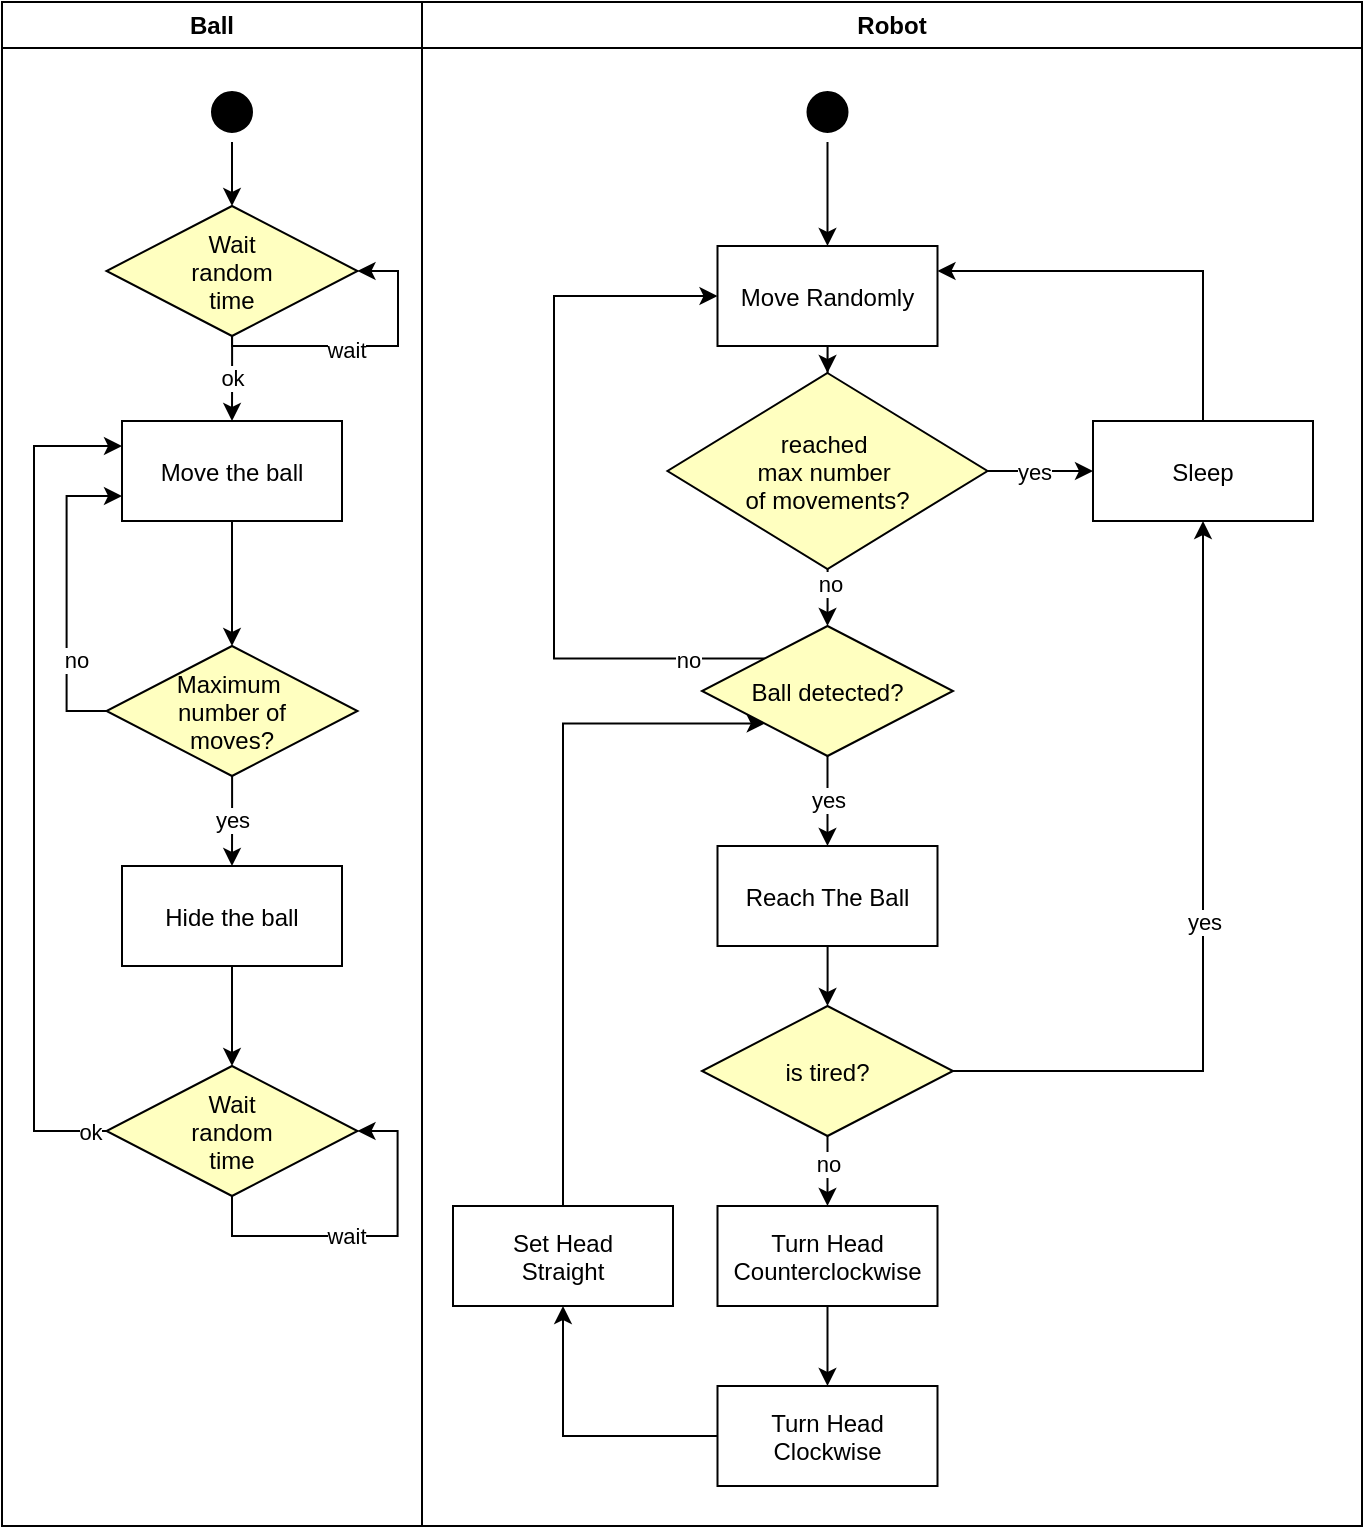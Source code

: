 <mxfile version="13.10.0" type="device"><diagram name="Page-1" id="e7e014a7-5840-1c2e-5031-d8a46d1fe8dd"><mxGraphModel dx="1990" dy="1260" grid="1" gridSize="10" guides="1" tooltips="1" connect="1" arrows="1" fold="1" page="1" pageScale="1" pageWidth="1169" pageHeight="826" background="#ffffff" math="0" shadow="0"><root><mxCell id="0"/><mxCell id="1" parent="0"/><mxCell id="2" value="Ball" style="swimlane;whiteSpace=wrap" parent="1" vertex="1"><mxGeometry x="230" y="128" width="210" height="762" as="geometry"/></mxCell><mxCell id="u93sCTIXP9IwfvygOG7k-47" style="edgeStyle=orthogonalEdgeStyle;rounded=0;orthogonalLoop=1;jettySize=auto;html=1;entryX=0.5;entryY=0;entryDx=0;entryDy=0;strokeColor=#000000;" parent="2" source="5" target="u93sCTIXP9IwfvygOG7k-46" edge="1"><mxGeometry relative="1" as="geometry"/></mxCell><mxCell id="5" value="" style="ellipse;shape=startState;fillColor=#000000;strokeColor=#FFFFFF;" parent="2" vertex="1"><mxGeometry x="100" y="40" width="30" height="30" as="geometry"/></mxCell><mxCell id="whG10WMrWG4GSqrVQmt7-22" style="edgeStyle=orthogonalEdgeStyle;rounded=0;orthogonalLoop=1;jettySize=auto;html=1;entryX=0.5;entryY=0;entryDx=0;entryDy=0;" edge="1" parent="2" source="7"><mxGeometry relative="1" as="geometry"><mxPoint x="115.0" y="322" as="targetPoint"/></mxGeometry></mxCell><mxCell id="7" value="Move the ball" style="" parent="2" vertex="1"><mxGeometry x="60" y="209.5" width="110" height="50" as="geometry"/></mxCell><mxCell id="u93sCTIXP9IwfvygOG7k-48" value="ok" style="edgeStyle=orthogonalEdgeStyle;rounded=0;orthogonalLoop=1;jettySize=auto;html=1;entryX=0.5;entryY=0;entryDx=0;entryDy=0;strokeColor=#000000;" parent="2" source="u93sCTIXP9IwfvygOG7k-46" target="7" edge="1"><mxGeometry relative="1" as="geometry"/></mxCell><mxCell id="u93sCTIXP9IwfvygOG7k-46" value="Wait&#10;random&#10;time" style="rhombus;fillColor=#ffffc0;container=1;" parent="2" vertex="1"><mxGeometry x="52.25" y="102" width="125.5" height="65" as="geometry"/></mxCell><mxCell id="whG10WMrWG4GSqrVQmt7-26" style="edgeStyle=orthogonalEdgeStyle;rounded=0;orthogonalLoop=1;jettySize=auto;html=1;entryX=1;entryY=0.5;entryDx=0;entryDy=0;exitX=0.5;exitY=1;exitDx=0;exitDy=0;" edge="1" parent="2" source="u93sCTIXP9IwfvygOG7k-46" target="u93sCTIXP9IwfvygOG7k-46"><mxGeometry relative="1" as="geometry"><Array as="points"><mxPoint x="115" y="172"/><mxPoint x="198" y="172"/><mxPoint x="198" y="135"/></Array></mxGeometry></mxCell><mxCell id="whG10WMrWG4GSqrVQmt7-28" value="wait" style="edgeLabel;html=1;align=center;verticalAlign=middle;resizable=0;points=[];" vertex="1" connectable="0" parent="whG10WMrWG4GSqrVQmt7-26"><mxGeometry x="-0.159" y="-2" relative="1" as="geometry"><mxPoint as="offset"/></mxGeometry></mxCell><mxCell id="whG10WMrWG4GSqrVQmt7-35" value="yes" style="edgeStyle=orthogonalEdgeStyle;rounded=0;orthogonalLoop=1;jettySize=auto;html=1;entryX=0.5;entryY=0;entryDx=0;entryDy=0;" edge="1" parent="2" source="whG10WMrWG4GSqrVQmt7-29" target="whG10WMrWG4GSqrVQmt7-34"><mxGeometry relative="1" as="geometry"/></mxCell><mxCell id="whG10WMrWG4GSqrVQmt7-29" value="Maximum &#10;number of&#10;moves?" style="rhombus;fillColor=#ffffc0;" vertex="1" parent="2"><mxGeometry x="52.25" y="322" width="125.5" height="65" as="geometry"/></mxCell><mxCell id="whG10WMrWG4GSqrVQmt7-30" style="edgeStyle=orthogonalEdgeStyle;rounded=0;orthogonalLoop=1;jettySize=auto;html=1;entryX=0;entryY=0.75;entryDx=0;entryDy=0;exitX=0;exitY=0.5;exitDx=0;exitDy=0;" edge="1" parent="2" source="whG10WMrWG4GSqrVQmt7-29" target="7"><mxGeometry relative="1" as="geometry"><mxPoint x="115" y="432" as="targetPoint"/></mxGeometry></mxCell><mxCell id="whG10WMrWG4GSqrVQmt7-33" value="no" style="edgeLabel;html=1;align=center;verticalAlign=middle;resizable=0;points=[];" vertex="1" connectable="0" parent="whG10WMrWG4GSqrVQmt7-30"><mxGeometry x="-0.41" y="-4" relative="1" as="geometry"><mxPoint as="offset"/></mxGeometry></mxCell><mxCell id="whG10WMrWG4GSqrVQmt7-37" style="edgeStyle=orthogonalEdgeStyle;rounded=0;orthogonalLoop=1;jettySize=auto;html=1;entryX=0.5;entryY=0;entryDx=0;entryDy=0;" edge="1" parent="2" source="whG10WMrWG4GSqrVQmt7-34" target="whG10WMrWG4GSqrVQmt7-36"><mxGeometry relative="1" as="geometry"/></mxCell><mxCell id="whG10WMrWG4GSqrVQmt7-34" value="Hide the ball" style="" vertex="1" parent="2"><mxGeometry x="60" y="432" width="110" height="50" as="geometry"/></mxCell><mxCell id="whG10WMrWG4GSqrVQmt7-40" style="edgeStyle=orthogonalEdgeStyle;rounded=0;orthogonalLoop=1;jettySize=auto;html=1;entryX=0;entryY=0.25;entryDx=0;entryDy=0;exitX=0;exitY=0.5;exitDx=0;exitDy=0;" edge="1" parent="2" source="whG10WMrWG4GSqrVQmt7-36" target="7"><mxGeometry relative="1" as="geometry"><Array as="points"><mxPoint x="16" y="565"/><mxPoint x="16" y="222"/></Array></mxGeometry></mxCell><mxCell id="whG10WMrWG4GSqrVQmt7-41" value="ok" style="edgeLabel;html=1;align=center;verticalAlign=middle;resizable=0;points=[];" vertex="1" connectable="0" parent="whG10WMrWG4GSqrVQmt7-40"><mxGeometry x="-0.958" relative="1" as="geometry"><mxPoint as="offset"/></mxGeometry></mxCell><mxCell id="whG10WMrWG4GSqrVQmt7-36" value="Wait&#10;random&#10;time" style="rhombus;fillColor=#ffffc0;container=1;" vertex="1" parent="2"><mxGeometry x="52.25" y="532" width="125.5" height="65" as="geometry"/></mxCell><mxCell id="whG10WMrWG4GSqrVQmt7-38" style="edgeStyle=orthogonalEdgeStyle;rounded=0;orthogonalLoop=1;jettySize=auto;html=1;entryX=1;entryY=0.5;entryDx=0;entryDy=0;exitX=0.5;exitY=1;exitDx=0;exitDy=0;" edge="1" parent="2" source="whG10WMrWG4GSqrVQmt7-36" target="whG10WMrWG4GSqrVQmt7-36"><mxGeometry relative="1" as="geometry"/></mxCell><mxCell id="whG10WMrWG4GSqrVQmt7-39" value="wait" style="edgeLabel;html=1;align=center;verticalAlign=middle;resizable=0;points=[];" vertex="1" connectable="0" parent="whG10WMrWG4GSqrVQmt7-38"><mxGeometry x="-0.139" relative="1" as="geometry"><mxPoint x="1" as="offset"/></mxGeometry></mxCell><mxCell id="3" value="Robot" style="swimlane;whiteSpace=wrap" parent="1" vertex="1"><mxGeometry x="440" y="128" width="470" height="762" as="geometry"/></mxCell><mxCell id="u93sCTIXP9IwfvygOG7k-42" style="edgeStyle=orthogonalEdgeStyle;rounded=0;orthogonalLoop=1;jettySize=auto;html=1;strokeColor=#000000;" parent="3" source="13" target="15" edge="1"><mxGeometry relative="1" as="geometry"/></mxCell><mxCell id="13" value="" style="ellipse;shape=startState;fillColor=#000000;strokeColor=#FFFFFF;" parent="3" vertex="1"><mxGeometry x="187.75" y="40" width="30" height="30" as="geometry"/></mxCell><mxCell id="u93sCTIXP9IwfvygOG7k-43" style="edgeStyle=orthogonalEdgeStyle;rounded=0;orthogonalLoop=1;jettySize=auto;html=1;entryX=0.5;entryY=0;entryDx=0;entryDy=0;strokeColor=#000000;" parent="3" source="15" target="21" edge="1"><mxGeometry relative="1" as="geometry"/></mxCell><mxCell id="15" value="Move Randomly" style="" parent="3" vertex="1"><mxGeometry x="147.75" y="122" width="110" height="50" as="geometry"/></mxCell><mxCell id="whG10WMrWG4GSqrVQmt7-43" style="edgeStyle=orthogonalEdgeStyle;rounded=0;orthogonalLoop=1;jettySize=auto;html=1;entryX=0;entryY=0.5;entryDx=0;entryDy=0;" edge="1" parent="3" source="21" target="u93sCTIXP9IwfvygOG7k-54"><mxGeometry relative="1" as="geometry"/></mxCell><mxCell id="whG10WMrWG4GSqrVQmt7-44" value="yes" style="edgeLabel;html=1;align=center;verticalAlign=middle;resizable=0;points=[];" vertex="1" connectable="0" parent="whG10WMrWG4GSqrVQmt7-43"><mxGeometry x="-0.15" relative="1" as="geometry"><mxPoint as="offset"/></mxGeometry></mxCell><mxCell id="whG10WMrWG4GSqrVQmt7-45" style="edgeStyle=orthogonalEdgeStyle;rounded=0;orthogonalLoop=1;jettySize=auto;html=1;entryX=0.5;entryY=0;entryDx=0;entryDy=0;" edge="1" parent="3" source="21" target="u93sCTIXP9IwfvygOG7k-52"><mxGeometry relative="1" as="geometry"/></mxCell><mxCell id="whG10WMrWG4GSqrVQmt7-46" value="no" style="edgeLabel;html=1;align=center;verticalAlign=middle;resizable=0;points=[];" vertex="1" connectable="0" parent="whG10WMrWG4GSqrVQmt7-45"><mxGeometry x="-0.714" y="1" relative="1" as="geometry"><mxPoint as="offset"/></mxGeometry></mxCell><mxCell id="21" value="reached &#10;max number &#10;of movements?" style="rhombus;fillColor=#ffffc0;" parent="3" vertex="1"><mxGeometry x="122.75" y="185.5" width="160" height="98" as="geometry"/></mxCell><mxCell id="u93sCTIXP9IwfvygOG7k-58" value="yes" style="edgeStyle=orthogonalEdgeStyle;rounded=0;orthogonalLoop=1;jettySize=auto;html=1;entryX=0.5;entryY=0;entryDx=0;entryDy=0;strokeColor=#000000;" parent="3" source="u93sCTIXP9IwfvygOG7k-52" target="u93sCTIXP9IwfvygOG7k-57" edge="1"><mxGeometry relative="1" as="geometry"/></mxCell><mxCell id="whG10WMrWG4GSqrVQmt7-47" style="edgeStyle=orthogonalEdgeStyle;rounded=0;orthogonalLoop=1;jettySize=auto;html=1;entryX=0;entryY=0.5;entryDx=0;entryDy=0;exitX=0;exitY=0;exitDx=0;exitDy=0;" edge="1" parent="3" source="u93sCTIXP9IwfvygOG7k-52" target="15"><mxGeometry relative="1" as="geometry"><Array as="points"><mxPoint x="66" y="328"/><mxPoint x="66" y="147"/></Array></mxGeometry></mxCell><mxCell id="whG10WMrWG4GSqrVQmt7-48" value="no" style="edgeLabel;html=1;align=center;verticalAlign=middle;resizable=0;points=[];" vertex="1" connectable="0" parent="whG10WMrWG4GSqrVQmt7-47"><mxGeometry x="-0.79" relative="1" as="geometry"><mxPoint as="offset"/></mxGeometry></mxCell><mxCell id="u93sCTIXP9IwfvygOG7k-52" value="Ball detected?" style="rhombus;fillColor=#ffffc0;" parent="3" vertex="1"><mxGeometry x="140" y="312" width="125.5" height="65" as="geometry"/></mxCell><mxCell id="u93sCTIXP9IwfvygOG7k-56" style="edgeStyle=orthogonalEdgeStyle;rounded=0;orthogonalLoop=1;jettySize=auto;html=1;entryX=1;entryY=0.25;entryDx=0;entryDy=0;strokeColor=#000000;" parent="3" source="u93sCTIXP9IwfvygOG7k-54" target="15" edge="1"><mxGeometry relative="1" as="geometry"><Array as="points"><mxPoint x="391" y="135"/></Array></mxGeometry></mxCell><mxCell id="u93sCTIXP9IwfvygOG7k-54" value="Sleep" style="" parent="3" vertex="1"><mxGeometry x="335.5" y="209.5" width="110" height="50" as="geometry"/></mxCell><mxCell id="c2rjj_3zuOjE2_IP3zXd-21" style="edgeStyle=orthogonalEdgeStyle;rounded=0;orthogonalLoop=1;jettySize=auto;html=1;" parent="3" source="u93sCTIXP9IwfvygOG7k-57" target="u93sCTIXP9IwfvygOG7k-64" edge="1"><mxGeometry relative="1" as="geometry"/></mxCell><mxCell id="u93sCTIXP9IwfvygOG7k-57" value="Reach The Ball" style="" parent="3" vertex="1"><mxGeometry x="147.75" y="422" width="110" height="50" as="geometry"/></mxCell><mxCell id="u93sCTIXP9IwfvygOG7k-66" value="yes" style="edgeStyle=orthogonalEdgeStyle;rounded=0;orthogonalLoop=1;jettySize=auto;html=1;entryX=0.5;entryY=1;entryDx=0;entryDy=0;strokeColor=#000000;" parent="3" source="u93sCTIXP9IwfvygOG7k-64" target="u93sCTIXP9IwfvygOG7k-54" edge="1"><mxGeometry relative="1" as="geometry"/></mxCell><mxCell id="whG10WMrWG4GSqrVQmt7-53" style="edgeStyle=orthogonalEdgeStyle;rounded=0;orthogonalLoop=1;jettySize=auto;html=1;entryX=0.5;entryY=0;entryDx=0;entryDy=0;" edge="1" parent="3" source="u93sCTIXP9IwfvygOG7k-64" target="whG10WMrWG4GSqrVQmt7-49"><mxGeometry relative="1" as="geometry"/></mxCell><mxCell id="whG10WMrWG4GSqrVQmt7-54" value="no" style="edgeLabel;html=1;align=center;verticalAlign=middle;resizable=0;points=[];" vertex="1" connectable="0" parent="whG10WMrWG4GSqrVQmt7-53"><mxGeometry x="-0.315" relative="1" as="geometry"><mxPoint y="2" as="offset"/></mxGeometry></mxCell><mxCell id="u93sCTIXP9IwfvygOG7k-64" value="is tired?" style="rhombus;fillColor=#ffffc0;" parent="3" vertex="1"><mxGeometry x="140" y="502" width="125.5" height="65" as="geometry"/></mxCell><mxCell id="whG10WMrWG4GSqrVQmt7-55" style="edgeStyle=orthogonalEdgeStyle;rounded=0;orthogonalLoop=1;jettySize=auto;html=1;entryX=0.5;entryY=0;entryDx=0;entryDy=0;" edge="1" parent="3" source="whG10WMrWG4GSqrVQmt7-49" target="whG10WMrWG4GSqrVQmt7-52"><mxGeometry relative="1" as="geometry"/></mxCell><mxCell id="whG10WMrWG4GSqrVQmt7-49" value="Turn Head&#10;Counterclockwise" style="" vertex="1" parent="3"><mxGeometry x="147.75" y="602" width="110" height="50" as="geometry"/></mxCell><mxCell id="whG10WMrWG4GSqrVQmt7-57" style="edgeStyle=orthogonalEdgeStyle;rounded=0;orthogonalLoop=1;jettySize=auto;html=1;entryX=0.5;entryY=1;entryDx=0;entryDy=0;" edge="1" parent="3" source="whG10WMrWG4GSqrVQmt7-52" target="whG10WMrWG4GSqrVQmt7-56"><mxGeometry relative="1" as="geometry"/></mxCell><mxCell id="whG10WMrWG4GSqrVQmt7-52" value="Turn Head&#10;Clockwise" style="" vertex="1" parent="3"><mxGeometry x="147.75" y="692" width="110" height="50" as="geometry"/></mxCell><mxCell id="whG10WMrWG4GSqrVQmt7-58" style="edgeStyle=orthogonalEdgeStyle;rounded=0;orthogonalLoop=1;jettySize=auto;html=1;entryX=0;entryY=1;entryDx=0;entryDy=0;" edge="1" parent="3" source="whG10WMrWG4GSqrVQmt7-56" target="u93sCTIXP9IwfvygOG7k-52"><mxGeometry relative="1" as="geometry"><Array as="points"><mxPoint x="71" y="361"/></Array></mxGeometry></mxCell><mxCell id="whG10WMrWG4GSqrVQmt7-56" value="Set Head&#10;Straight" style="" vertex="1" parent="3"><mxGeometry x="15.5" y="602" width="110" height="50" as="geometry"/></mxCell></root></mxGraphModel></diagram></mxfile>